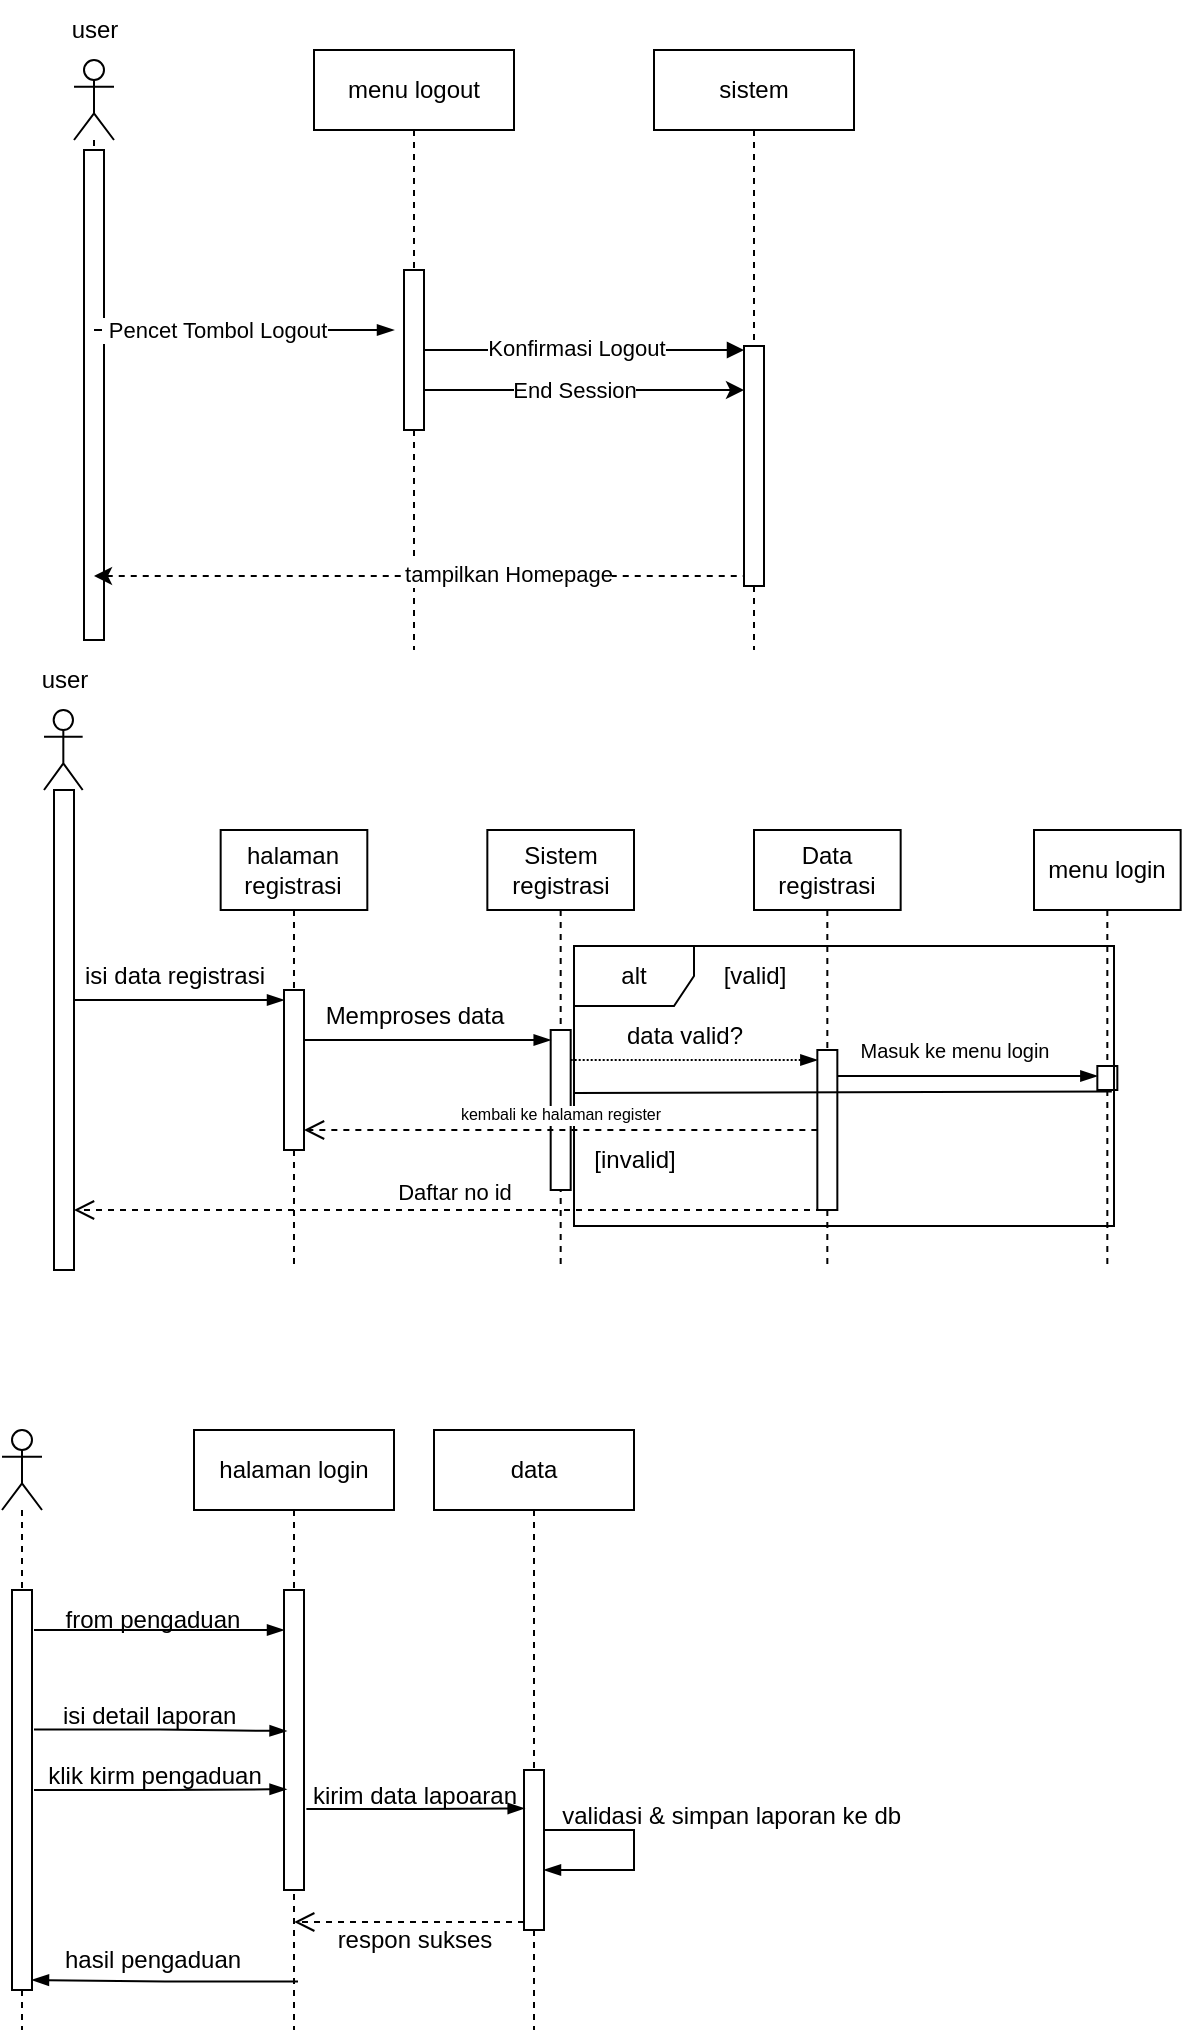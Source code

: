 <mxfile version="26.2.12">
  <diagram name="Page-1" id="U9-0akWybz56ttBG2wff">
    <mxGraphModel dx="531" dy="356" grid="1" gridSize="10" guides="1" tooltips="1" connect="1" arrows="1" fold="1" page="1" pageScale="1" pageWidth="850" pageHeight="1100" math="0" shadow="0">
      <root>
        <mxCell id="0" />
        <mxCell id="1" parent="0" />
        <mxCell id="j_dmX1__D1lQJnwM8pwJ-1" value="" style="shape=umlLifeline;perimeter=lifelinePerimeter;whiteSpace=wrap;html=1;container=1;dropTarget=0;collapsible=0;recursiveResize=0;outlineConnect=0;portConstraint=eastwest;newEdgeStyle={&quot;curved&quot;:0,&quot;rounded&quot;:0};participant=umlActor;fillColor=none;" parent="1" vertex="1">
          <mxGeometry x="100" y="115" width="20" height="290" as="geometry" />
        </mxCell>
        <mxCell id="_eoJ_3WMGHXK9LRZyB8A-42" value="" style="html=1;points=[[0,0,0,0,5],[0,1,0,0,-5],[1,0,0,0,5],[1,1,0,0,-5]];perimeter=orthogonalPerimeter;outlineConnect=0;targetShapes=umlLifeline;portConstraint=eastwest;newEdgeStyle={&quot;curved&quot;:0,&quot;rounded&quot;:0};" vertex="1" parent="j_dmX1__D1lQJnwM8pwJ-1">
          <mxGeometry x="5" y="45" width="10" height="245" as="geometry" />
        </mxCell>
        <mxCell id="7VMv2R_LBHD5zUgFX3Mt-2" value="menu logout" style="shape=umlLifeline;perimeter=lifelinePerimeter;whiteSpace=wrap;html=1;container=1;dropTarget=0;collapsible=0;recursiveResize=0;outlineConnect=0;portConstraint=eastwest;newEdgeStyle={&quot;edgeStyle&quot;:&quot;elbowEdgeStyle&quot;,&quot;elbow&quot;:&quot;vertical&quot;,&quot;curved&quot;:0,&quot;rounded&quot;:0};fillColor=none;" parent="1" vertex="1">
          <mxGeometry x="220" y="110" width="100" height="300" as="geometry" />
        </mxCell>
        <mxCell id="7VMv2R_LBHD5zUgFX3Mt-5" value="" style="html=1;points=[[0,0,0,0,5],[0,1,0,0,-5],[1,0,0,0,5],[1,1,0,0,-5]];perimeter=orthogonalPerimeter;outlineConnect=0;targetShapes=umlLifeline;portConstraint=eastwest;newEdgeStyle={&quot;curved&quot;:0,&quot;rounded&quot;:0};fillColor=default;" parent="7VMv2R_LBHD5zUgFX3Mt-2" vertex="1">
          <mxGeometry x="45" y="110" width="10" height="80" as="geometry" />
        </mxCell>
        <mxCell id="7VMv2R_LBHD5zUgFX3Mt-3" value="sistem" style="shape=umlLifeline;perimeter=lifelinePerimeter;whiteSpace=wrap;html=1;container=1;dropTarget=0;collapsible=0;recursiveResize=0;outlineConnect=0;portConstraint=eastwest;newEdgeStyle={&quot;edgeStyle&quot;:&quot;elbowEdgeStyle&quot;,&quot;elbow&quot;:&quot;vertical&quot;,&quot;curved&quot;:0,&quot;rounded&quot;:0};fillColor=none;" parent="1" vertex="1">
          <mxGeometry x="390" y="110" width="100" height="300" as="geometry" />
        </mxCell>
        <mxCell id="7VMv2R_LBHD5zUgFX3Mt-9" value="" style="html=1;points=[[0,0,0,0,5],[0,1,0,0,-5],[1,0,0,0,5],[1,1,0,0,-5]];perimeter=orthogonalPerimeter;outlineConnect=0;targetShapes=umlLifeline;portConstraint=eastwest;newEdgeStyle={&quot;curved&quot;:0,&quot;rounded&quot;:0};fillColor=default;" parent="7VMv2R_LBHD5zUgFX3Mt-3" vertex="1">
          <mxGeometry x="45" y="148" width="10" height="120" as="geometry" />
        </mxCell>
        <mxCell id="7VMv2R_LBHD5zUgFX3Mt-10" value="" style="html=1;verticalAlign=bottom;endArrow=block;curved=0;rounded=0;" parent="1" source="7VMv2R_LBHD5zUgFX3Mt-5" target="7VMv2R_LBHD5zUgFX3Mt-9" edge="1">
          <mxGeometry x="-1" y="89" relative="1" as="geometry">
            <mxPoint x="370" y="285" as="sourcePoint" />
            <mxPoint x="-80" y="49" as="offset" />
          </mxGeometry>
        </mxCell>
        <mxCell id="_eoJ_3WMGHXK9LRZyB8A-6" value="Konfirmasi Logout" style="edgeLabel;html=1;align=center;verticalAlign=middle;resizable=0;points=[];" vertex="1" connectable="0" parent="7VMv2R_LBHD5zUgFX3Mt-10">
          <mxGeometry x="-0.051" y="1" relative="1" as="geometry">
            <mxPoint as="offset" />
          </mxGeometry>
        </mxCell>
        <mxCell id="7VMv2R_LBHD5zUgFX3Mt-12" value="" style="edgeStyle=elbowEdgeStyle;fontSize=12;html=1;endArrow=blockThin;endFill=1;rounded=0;" parent="1" edge="1">
          <mxGeometry width="160" relative="1" as="geometry">
            <mxPoint x="110" y="250" as="sourcePoint" />
            <mxPoint x="260" y="250" as="targetPoint" />
          </mxGeometry>
        </mxCell>
        <mxCell id="_eoJ_3WMGHXK9LRZyB8A-1" value="&amp;nbsp;Pencet Tombol Logout" style="edgeLabel;html=1;align=center;verticalAlign=middle;resizable=0;points=[];" vertex="1" connectable="0" parent="7VMv2R_LBHD5zUgFX3Mt-12">
          <mxGeometry x="-0.199" relative="1" as="geometry">
            <mxPoint as="offset" />
          </mxGeometry>
        </mxCell>
        <mxCell id="7VMv2R_LBHD5zUgFX3Mt-13" value="user" style="text;html=1;align=center;verticalAlign=middle;resizable=0;points=[];autosize=1;strokeColor=none;fillColor=none;" parent="1" vertex="1">
          <mxGeometry x="85" y="85" width="50" height="30" as="geometry" />
        </mxCell>
        <mxCell id="7VMv2R_LBHD5zUgFX3Mt-44" value="" style="shape=umlLifeline;perimeter=lifelinePerimeter;whiteSpace=wrap;html=1;container=1;dropTarget=0;collapsible=0;recursiveResize=0;outlineConnect=0;portConstraint=eastwest;newEdgeStyle={&quot;curved&quot;:0,&quot;rounded&quot;:0};participant=umlActor;fillColor=none;" parent="1" vertex="1">
          <mxGeometry x="64" y="800" width="20" height="300" as="geometry" />
        </mxCell>
        <mxCell id="7VMv2R_LBHD5zUgFX3Mt-46" value="" style="html=1;points=[[0,0,0,0,5],[0,1,0,0,-5],[1,0,0,0,5],[1,1,0,0,-5]];perimeter=orthogonalPerimeter;outlineConnect=0;targetShapes=umlLifeline;portConstraint=eastwest;newEdgeStyle={&quot;curved&quot;:0,&quot;rounded&quot;:0};" parent="7VMv2R_LBHD5zUgFX3Mt-44" vertex="1">
          <mxGeometry x="5" y="80" width="10" height="200" as="geometry" />
        </mxCell>
        <mxCell id="7VMv2R_LBHD5zUgFX3Mt-48" value="halaman login" style="shape=umlLifeline;perimeter=lifelinePerimeter;whiteSpace=wrap;html=1;container=1;dropTarget=0;collapsible=0;recursiveResize=0;outlineConnect=0;portConstraint=eastwest;newEdgeStyle={&quot;edgeStyle&quot;:&quot;elbowEdgeStyle&quot;,&quot;elbow&quot;:&quot;vertical&quot;,&quot;curved&quot;:0,&quot;rounded&quot;:0};fillColor=none;" parent="1" vertex="1">
          <mxGeometry x="160" y="800" width="100" height="300" as="geometry" />
        </mxCell>
        <mxCell id="7VMv2R_LBHD5zUgFX3Mt-50" value="" style="html=1;points=[[0,0,0,0,5],[0,1,0,0,-5],[1,0,0,0,5],[1,1,0,0,-5]];perimeter=orthogonalPerimeter;outlineConnect=0;targetShapes=umlLifeline;portConstraint=eastwest;newEdgeStyle={&quot;curved&quot;:0,&quot;rounded&quot;:0};" parent="7VMv2R_LBHD5zUgFX3Mt-48" vertex="1">
          <mxGeometry x="45" y="80" width="10" height="150" as="geometry" />
        </mxCell>
        <mxCell id="7VMv2R_LBHD5zUgFX3Mt-49" value="&amp;nbsp;data&amp;nbsp;" style="shape=umlLifeline;perimeter=lifelinePerimeter;whiteSpace=wrap;html=1;container=1;dropTarget=0;collapsible=0;recursiveResize=0;outlineConnect=0;portConstraint=eastwest;newEdgeStyle={&quot;edgeStyle&quot;:&quot;elbowEdgeStyle&quot;,&quot;elbow&quot;:&quot;vertical&quot;,&quot;curved&quot;:0,&quot;rounded&quot;:0};fillColor=none;" parent="1" vertex="1">
          <mxGeometry x="280" y="800" width="100" height="300" as="geometry" />
        </mxCell>
        <mxCell id="7VMv2R_LBHD5zUgFX3Mt-54" value="" style="html=1;points=[[0,0,0,0,5],[0,1,0,0,-5],[1,0,0,0,5],[1,1,0,0,-5]];perimeter=orthogonalPerimeter;outlineConnect=0;targetShapes=umlLifeline;portConstraint=eastwest;newEdgeStyle={&quot;curved&quot;:0,&quot;rounded&quot;:0};" parent="7VMv2R_LBHD5zUgFX3Mt-49" vertex="1">
          <mxGeometry x="45" y="170" width="10" height="80" as="geometry" />
        </mxCell>
        <mxCell id="7VMv2R_LBHD5zUgFX3Mt-56" value="" style="edgeStyle=elbowEdgeStyle;fontSize=12;html=1;endArrow=blockThin;endFill=1;rounded=0;" parent="7VMv2R_LBHD5zUgFX3Mt-49" source="7VMv2R_LBHD5zUgFX3Mt-54" target="7VMv2R_LBHD5zUgFX3Mt-54" edge="1">
          <mxGeometry width="160" relative="1" as="geometry">
            <mxPoint x="60" y="190" as="sourcePoint" />
            <mxPoint x="220" y="190" as="targetPoint" />
            <Array as="points">
              <mxPoint x="100" y="210" />
            </Array>
          </mxGeometry>
        </mxCell>
        <mxCell id="7VMv2R_LBHD5zUgFX3Mt-51" value="" style="edgeStyle=elbowEdgeStyle;fontSize=12;html=1;endArrow=blockThin;endFill=1;rounded=0;" parent="1" edge="1">
          <mxGeometry width="160" relative="1" as="geometry">
            <mxPoint x="80" y="900" as="sourcePoint" />
            <mxPoint x="205" y="900" as="targetPoint" />
          </mxGeometry>
        </mxCell>
        <mxCell id="7VMv2R_LBHD5zUgFX3Mt-52" value="" style="edgeStyle=elbowEdgeStyle;fontSize=12;html=1;endArrow=blockThin;endFill=1;rounded=0;entryX=0.127;entryY=0.47;entryDx=0;entryDy=0;entryPerimeter=0;" parent="1" target="7VMv2R_LBHD5zUgFX3Mt-50" edge="1">
          <mxGeometry width="160" relative="1" as="geometry">
            <mxPoint x="80" y="949.8" as="sourcePoint" />
            <mxPoint x="200" y="949.8" as="targetPoint" />
          </mxGeometry>
        </mxCell>
        <mxCell id="7VMv2R_LBHD5zUgFX3Mt-53" value="" style="edgeStyle=elbowEdgeStyle;fontSize=12;html=1;endArrow=blockThin;endFill=1;rounded=0;entryX=0.127;entryY=0.664;entryDx=0;entryDy=0;entryPerimeter=0;" parent="1" target="7VMv2R_LBHD5zUgFX3Mt-50" edge="1">
          <mxGeometry width="160" relative="1" as="geometry">
            <mxPoint x="80" y="980" as="sourcePoint" />
            <mxPoint x="200" y="980" as="targetPoint" />
          </mxGeometry>
        </mxCell>
        <mxCell id="7VMv2R_LBHD5zUgFX3Mt-55" value="" style="edgeStyle=elbowEdgeStyle;fontSize=12;html=1;endArrow=blockThin;endFill=1;rounded=0;exitX=1.119;exitY=0.73;exitDx=0;exitDy=0;exitPerimeter=0;entryX=0.032;entryY=0.24;entryDx=0;entryDy=0;entryPerimeter=0;" parent="1" source="7VMv2R_LBHD5zUgFX3Mt-50" target="7VMv2R_LBHD5zUgFX3Mt-54" edge="1">
          <mxGeometry width="160" relative="1" as="geometry">
            <mxPoint x="220" y="990" as="sourcePoint" />
            <mxPoint x="320" y="990" as="targetPoint" />
          </mxGeometry>
        </mxCell>
        <mxCell id="7VMv2R_LBHD5zUgFX3Mt-57" value="" style="html=1;verticalAlign=bottom;endArrow=open;dashed=1;endSize=8;curved=0;rounded=0;entryX=0.501;entryY=0.82;entryDx=0;entryDy=0;entryPerimeter=0;" parent="1" source="7VMv2R_LBHD5zUgFX3Mt-54" target="7VMv2R_LBHD5zUgFX3Mt-48" edge="1">
          <mxGeometry x="-0.008" relative="1" as="geometry">
            <mxPoint x="320" y="1040" as="sourcePoint" />
            <mxPoint x="240" y="1040" as="targetPoint" />
            <mxPoint as="offset" />
          </mxGeometry>
        </mxCell>
        <mxCell id="7VMv2R_LBHD5zUgFX3Mt-58" value="" style="edgeStyle=elbowEdgeStyle;fontSize=12;html=1;endArrow=blockThin;endFill=1;rounded=0;entryX=1;entryY=1;entryDx=0;entryDy=-5;entryPerimeter=0;exitX=0.52;exitY=0.919;exitDx=0;exitDy=0;exitPerimeter=0;" parent="1" source="7VMv2R_LBHD5zUgFX3Mt-48" target="7VMv2R_LBHD5zUgFX3Mt-46" edge="1">
          <mxGeometry width="160" relative="1" as="geometry">
            <mxPoint x="400" y="1000" as="sourcePoint" />
            <mxPoint x="560" y="1000" as="targetPoint" />
          </mxGeometry>
        </mxCell>
        <mxCell id="7VMv2R_LBHD5zUgFX3Mt-60" value="from pengaduan" style="text;html=1;align=center;verticalAlign=middle;resizable=0;points=[];autosize=1;strokeColor=none;fillColor=none;" parent="1" vertex="1">
          <mxGeometry x="84" y="880" width="110" height="30" as="geometry" />
        </mxCell>
        <mxCell id="7VMv2R_LBHD5zUgFX3Mt-61" value="isi detail laporan&amp;nbsp;" style="text;html=1;align=center;verticalAlign=middle;resizable=0;points=[];autosize=1;strokeColor=none;fillColor=none;" parent="1" vertex="1">
          <mxGeometry x="84" y="928" width="110" height="30" as="geometry" />
        </mxCell>
        <mxCell id="7VMv2R_LBHD5zUgFX3Mt-63" value="klik kirm pengaduan" style="text;html=1;align=center;verticalAlign=middle;resizable=0;points=[];autosize=1;strokeColor=none;fillColor=none;" parent="1" vertex="1">
          <mxGeometry x="75" y="958" width="130" height="30" as="geometry" />
        </mxCell>
        <mxCell id="7VMv2R_LBHD5zUgFX3Mt-64" value="kirim data lapoaran" style="text;html=1;align=center;verticalAlign=middle;resizable=0;points=[];autosize=1;strokeColor=none;fillColor=none;" parent="1" vertex="1">
          <mxGeometry x="205" y="968" width="130" height="30" as="geometry" />
        </mxCell>
        <mxCell id="7VMv2R_LBHD5zUgFX3Mt-66" value="validasi &amp;amp; simpan laporan ke db&amp;nbsp;" style="text;html=1;align=center;verticalAlign=middle;resizable=0;points=[];autosize=1;strokeColor=none;fillColor=none;" parent="1" vertex="1">
          <mxGeometry x="330" y="978" width="200" height="30" as="geometry" />
        </mxCell>
        <mxCell id="7VMv2R_LBHD5zUgFX3Mt-67" value="respon sukses" style="text;html=1;align=center;verticalAlign=middle;resizable=0;points=[];autosize=1;strokeColor=none;fillColor=none;" parent="1" vertex="1">
          <mxGeometry x="220" y="1040" width="100" height="30" as="geometry" />
        </mxCell>
        <mxCell id="7VMv2R_LBHD5zUgFX3Mt-68" value="hasil pengaduan" style="text;html=1;align=center;verticalAlign=middle;resizable=0;points=[];autosize=1;strokeColor=none;fillColor=none;" parent="1" vertex="1">
          <mxGeometry x="84" y="1050" width="110" height="30" as="geometry" />
        </mxCell>
        <mxCell id="_eoJ_3WMGHXK9LRZyB8A-7" value="" style="endArrow=classic;html=1;rounded=0;" edge="1" parent="1" source="7VMv2R_LBHD5zUgFX3Mt-5" target="7VMv2R_LBHD5zUgFX3Mt-9">
          <mxGeometry width="50" height="50" relative="1" as="geometry">
            <mxPoint x="270" y="280" as="sourcePoint" />
            <mxPoint x="410" y="280" as="targetPoint" />
            <Array as="points">
              <mxPoint x="345" y="280" />
            </Array>
          </mxGeometry>
        </mxCell>
        <mxCell id="_eoJ_3WMGHXK9LRZyB8A-8" value="End Session" style="edgeLabel;html=1;align=center;verticalAlign=middle;resizable=0;points=[];" vertex="1" connectable="0" parent="_eoJ_3WMGHXK9LRZyB8A-7">
          <mxGeometry x="-0.493" relative="1" as="geometry">
            <mxPoint x="34" as="offset" />
          </mxGeometry>
        </mxCell>
        <mxCell id="_eoJ_3WMGHXK9LRZyB8A-10" value="" style="endArrow=none;dashed=1;html=1;rounded=0;entryX=0;entryY=1;entryDx=0;entryDy=-5;entryPerimeter=0;startArrow=classic;startFill=1;" edge="1" parent="1" source="j_dmX1__D1lQJnwM8pwJ-1" target="7VMv2R_LBHD5zUgFX3Mt-9">
          <mxGeometry width="50" height="50" relative="1" as="geometry">
            <mxPoint x="107.469" y="390" as="sourcePoint" />
            <mxPoint x="432.54" y="390" as="targetPoint" />
          </mxGeometry>
        </mxCell>
        <mxCell id="_eoJ_3WMGHXK9LRZyB8A-11" value="tampilkan Homepage" style="edgeLabel;html=1;align=center;verticalAlign=middle;resizable=0;points=[];" vertex="1" connectable="0" parent="_eoJ_3WMGHXK9LRZyB8A-10">
          <mxGeometry x="0.273" y="1" relative="1" as="geometry">
            <mxPoint as="offset" />
          </mxGeometry>
        </mxCell>
        <mxCell id="_eoJ_3WMGHXK9LRZyB8A-14" value="halaman&lt;div&gt;registrasi&lt;/div&gt;" style="shape=umlLifeline;perimeter=lifelinePerimeter;whiteSpace=wrap;html=1;container=1;dropTarget=0;collapsible=0;recursiveResize=0;outlineConnect=0;portConstraint=eastwest;newEdgeStyle={&quot;edgeStyle&quot;:&quot;elbowEdgeStyle&quot;,&quot;elbow&quot;:&quot;vertical&quot;,&quot;curved&quot;:0,&quot;rounded&quot;:0};" vertex="1" parent="1">
          <mxGeometry x="173.33" y="500" width="73.33" height="220" as="geometry" />
        </mxCell>
        <mxCell id="_eoJ_3WMGHXK9LRZyB8A-23" value="" style="html=1;points=[[0,0,0,0,5],[0,1,0,0,-5],[1,0,0,0,5],[1,1,0,0,-5]];perimeter=orthogonalPerimeter;outlineConnect=0;targetShapes=umlLifeline;portConstraint=eastwest;newEdgeStyle={&quot;curved&quot;:0,&quot;rounded&quot;:0};" vertex="1" parent="_eoJ_3WMGHXK9LRZyB8A-14">
          <mxGeometry x="31.67" y="80" width="10" height="80" as="geometry" />
        </mxCell>
        <mxCell id="_eoJ_3WMGHXK9LRZyB8A-16" value="Sistem&lt;div&gt;registrasi&lt;/div&gt;" style="shape=umlLifeline;perimeter=lifelinePerimeter;whiteSpace=wrap;html=1;container=1;dropTarget=0;collapsible=0;recursiveResize=0;outlineConnect=0;portConstraint=eastwest;newEdgeStyle={&quot;edgeStyle&quot;:&quot;elbowEdgeStyle&quot;,&quot;elbow&quot;:&quot;vertical&quot;,&quot;curved&quot;:0,&quot;rounded&quot;:0};" vertex="1" parent="1">
          <mxGeometry x="306.67" y="500" width="73.33" height="220" as="geometry" />
        </mxCell>
        <mxCell id="_eoJ_3WMGHXK9LRZyB8A-26" value="" style="html=1;points=[[0,0,0,0,5],[0,1,0,0,-5],[1,0,0,0,5],[1,1,0,0,-5]];perimeter=orthogonalPerimeter;outlineConnect=0;targetShapes=umlLifeline;portConstraint=eastwest;newEdgeStyle={&quot;curved&quot;:0,&quot;rounded&quot;:0};" vertex="1" parent="_eoJ_3WMGHXK9LRZyB8A-16">
          <mxGeometry x="31.67" y="100" width="10" height="80" as="geometry" />
        </mxCell>
        <mxCell id="_eoJ_3WMGHXK9LRZyB8A-17" value="Data&lt;div&gt;registrasi&lt;/div&gt;" style="shape=umlLifeline;perimeter=lifelinePerimeter;whiteSpace=wrap;html=1;container=1;dropTarget=0;collapsible=0;recursiveResize=0;outlineConnect=0;portConstraint=eastwest;newEdgeStyle={&quot;edgeStyle&quot;:&quot;elbowEdgeStyle&quot;,&quot;elbow&quot;:&quot;vertical&quot;,&quot;curved&quot;:0,&quot;rounded&quot;:0};" vertex="1" parent="1">
          <mxGeometry x="440" y="500" width="73.33" height="220" as="geometry" />
        </mxCell>
        <mxCell id="_eoJ_3WMGHXK9LRZyB8A-30" value="" style="html=1;points=[[0,0,0,0,5],[0,1,0,0,-5],[1,0,0,0,5],[1,1,0,0,-5]];perimeter=orthogonalPerimeter;outlineConnect=0;targetShapes=umlLifeline;portConstraint=eastwest;newEdgeStyle={&quot;curved&quot;:0,&quot;rounded&quot;:0};" vertex="1" parent="_eoJ_3WMGHXK9LRZyB8A-17">
          <mxGeometry x="31.67" y="110" width="10" height="80" as="geometry" />
        </mxCell>
        <mxCell id="_eoJ_3WMGHXK9LRZyB8A-18" value="menu login" style="shape=umlLifeline;perimeter=lifelinePerimeter;whiteSpace=wrap;html=1;container=1;dropTarget=0;collapsible=0;recursiveResize=0;outlineConnect=0;portConstraint=eastwest;newEdgeStyle={&quot;edgeStyle&quot;:&quot;elbowEdgeStyle&quot;,&quot;elbow&quot;:&quot;vertical&quot;,&quot;curved&quot;:0,&quot;rounded&quot;:0};" vertex="1" parent="1">
          <mxGeometry x="580" y="500" width="73.33" height="220" as="geometry" />
        </mxCell>
        <mxCell id="_eoJ_3WMGHXK9LRZyB8A-32" value="" style="html=1;points=[[0,0,0,0,5],[0,1,0,0,-5],[1,0,0,0,5],[1,1,0,0,-5]];perimeter=orthogonalPerimeter;outlineConnect=0;targetShapes=umlLifeline;portConstraint=eastwest;newEdgeStyle={&quot;curved&quot;:0,&quot;rounded&quot;:0};" vertex="1" parent="_eoJ_3WMGHXK9LRZyB8A-18">
          <mxGeometry x="31.67" y="118" width="10" height="12" as="geometry" />
        </mxCell>
        <mxCell id="_eoJ_3WMGHXK9LRZyB8A-19" value="" style="shape=umlLifeline;perimeter=lifelinePerimeter;whiteSpace=wrap;html=1;container=1;dropTarget=0;collapsible=0;recursiveResize=0;outlineConnect=0;portConstraint=eastwest;newEdgeStyle={&quot;curved&quot;:0,&quot;rounded&quot;:0};participant=umlActor;size=40;" vertex="1" parent="1">
          <mxGeometry x="85" y="440" width="19.33" height="280" as="geometry" />
        </mxCell>
        <mxCell id="_eoJ_3WMGHXK9LRZyB8A-21" value="" style="html=1;points=[[0,0,0,0,5],[0,1,0,0,-5],[1,0,0,0,5],[1,1,0,0,-5]];perimeter=orthogonalPerimeter;outlineConnect=0;targetShapes=umlLifeline;portConstraint=eastwest;newEdgeStyle={&quot;curved&quot;:0,&quot;rounded&quot;:0};" vertex="1" parent="_eoJ_3WMGHXK9LRZyB8A-19">
          <mxGeometry x="5" y="40" width="10" height="240" as="geometry" />
        </mxCell>
        <mxCell id="_eoJ_3WMGHXK9LRZyB8A-20" value="user" style="text;html=1;align=center;verticalAlign=middle;resizable=0;points=[];autosize=1;strokeColor=none;fillColor=none;" vertex="1" parent="1">
          <mxGeometry x="70" y="410" width="50" height="30" as="geometry" />
        </mxCell>
        <mxCell id="_eoJ_3WMGHXK9LRZyB8A-24" value="" style="edgeStyle=elbowEdgeStyle;fontSize=12;html=1;endArrow=blockThin;endFill=1;rounded=0;entryX=0;entryY=0;entryDx=0;entryDy=5;entryPerimeter=0;" edge="1" parent="1" source="_eoJ_3WMGHXK9LRZyB8A-21" target="_eoJ_3WMGHXK9LRZyB8A-23">
          <mxGeometry width="160" relative="1" as="geometry">
            <mxPoint x="50" y="540" as="sourcePoint" />
            <mxPoint x="210" y="540" as="targetPoint" />
            <Array as="points">
              <mxPoint x="100" y="590" />
            </Array>
          </mxGeometry>
        </mxCell>
        <mxCell id="_eoJ_3WMGHXK9LRZyB8A-25" value="isi data registrasi" style="text;html=1;align=center;verticalAlign=middle;resizable=0;points=[];autosize=1;strokeColor=none;fillColor=none;" vertex="1" parent="1">
          <mxGeometry x="95" y="558" width="110" height="30" as="geometry" />
        </mxCell>
        <mxCell id="_eoJ_3WMGHXK9LRZyB8A-27" value="" style="edgeStyle=elbowEdgeStyle;fontSize=12;html=1;endArrow=blockThin;endFill=1;rounded=0;entryX=0;entryY=0;entryDx=0;entryDy=5;entryPerimeter=0;" edge="1" parent="1" source="_eoJ_3WMGHXK9LRZyB8A-23" target="_eoJ_3WMGHXK9LRZyB8A-26">
          <mxGeometry width="160" relative="1" as="geometry">
            <mxPoint x="150" y="610" as="sourcePoint" />
            <mxPoint x="310" y="610" as="targetPoint" />
            <Array as="points">
              <mxPoint x="210" y="620" />
            </Array>
          </mxGeometry>
        </mxCell>
        <mxCell id="_eoJ_3WMGHXK9LRZyB8A-28" value="Memproses data" style="text;html=1;align=center;verticalAlign=middle;resizable=0;points=[];autosize=1;strokeColor=none;fillColor=none;" vertex="1" parent="1">
          <mxGeometry x="215" y="578" width="110" height="30" as="geometry" />
        </mxCell>
        <mxCell id="_eoJ_3WMGHXK9LRZyB8A-29" value="" style="edgeStyle=elbowEdgeStyle;fontSize=12;html=1;endArrow=blockThin;endFill=1;rounded=0;entryX=0;entryY=0;entryDx=0;entryDy=5;entryPerimeter=0;dashed=1;dashPattern=1 1;" edge="1" parent="1" source="_eoJ_3WMGHXK9LRZyB8A-26" target="_eoJ_3WMGHXK9LRZyB8A-30">
          <mxGeometry width="160" relative="1" as="geometry">
            <mxPoint x="360" y="620" as="sourcePoint" />
            <mxPoint x="520" y="620" as="targetPoint" />
            <Array as="points">
              <mxPoint x="343" y="630" />
            </Array>
          </mxGeometry>
        </mxCell>
        <mxCell id="_eoJ_3WMGHXK9LRZyB8A-31" value="data valid?" style="text;html=1;align=center;verticalAlign=middle;resizable=0;points=[];autosize=1;strokeColor=none;fillColor=none;" vertex="1" parent="1">
          <mxGeometry x="365" y="588" width="80" height="30" as="geometry" />
        </mxCell>
        <mxCell id="_eoJ_3WMGHXK9LRZyB8A-33" value="" style="edgeStyle=elbowEdgeStyle;fontSize=12;html=1;endArrow=blockThin;endFill=1;rounded=0;entryX=0;entryY=0;entryDx=0;entryDy=5;entryPerimeter=0;" edge="1" parent="1" source="_eoJ_3WMGHXK9LRZyB8A-30" target="_eoJ_3WMGHXK9LRZyB8A-32">
          <mxGeometry width="160" relative="1" as="geometry">
            <mxPoint x="450" y="610" as="sourcePoint" />
            <mxPoint x="610" y="610" as="targetPoint" />
            <Array as="points">
              <mxPoint x="480" y="640" />
            </Array>
          </mxGeometry>
        </mxCell>
        <mxCell id="_eoJ_3WMGHXK9LRZyB8A-34" value="Masuk ke menu login" style="text;html=1;align=center;verticalAlign=middle;resizable=0;points=[];autosize=1;strokeColor=none;fillColor=none;fontSize=10;" vertex="1" parent="1">
          <mxGeometry x="480" y="595" width="120" height="30" as="geometry" />
        </mxCell>
        <mxCell id="_eoJ_3WMGHXK9LRZyB8A-35" value="Daftar no id" style="html=1;verticalAlign=bottom;endArrow=open;dashed=1;endSize=8;curved=0;rounded=0;" edge="1" parent="1" target="_eoJ_3WMGHXK9LRZyB8A-21">
          <mxGeometry relative="1" as="geometry">
            <mxPoint x="480" y="690" as="sourcePoint" />
            <mxPoint x="400" y="690" as="targetPoint" />
          </mxGeometry>
        </mxCell>
        <mxCell id="_eoJ_3WMGHXK9LRZyB8A-36" value="alt" style="shape=umlFrame;whiteSpace=wrap;html=1;pointerEvents=0;" vertex="1" parent="1">
          <mxGeometry x="350" y="558" width="270" height="140" as="geometry" />
        </mxCell>
        <mxCell id="_eoJ_3WMGHXK9LRZyB8A-37" value="" style="endArrow=none;html=1;rounded=0;entryX=0.996;entryY=0.52;entryDx=0;entryDy=0;entryPerimeter=0;exitX=-0.001;exitY=0.525;exitDx=0;exitDy=0;exitPerimeter=0;" edge="1" parent="1" source="_eoJ_3WMGHXK9LRZyB8A-36" target="_eoJ_3WMGHXK9LRZyB8A-36">
          <mxGeometry width="50" height="50" relative="1" as="geometry">
            <mxPoint x="360" y="710" as="sourcePoint" />
            <mxPoint x="410" y="660" as="targetPoint" />
          </mxGeometry>
        </mxCell>
        <mxCell id="_eoJ_3WMGHXK9LRZyB8A-38" value="[valid]" style="text;html=1;align=center;verticalAlign=middle;resizable=0;points=[];autosize=1;fontColor=light-dark(#000000, #214210);" vertex="1" parent="1">
          <mxGeometry x="415" y="558" width="50" height="30" as="geometry" />
        </mxCell>
        <mxCell id="_eoJ_3WMGHXK9LRZyB8A-39" value="[invalid]" style="text;html=1;align=center;verticalAlign=middle;resizable=0;points=[];autosize=1;fontColor=light-dark(#000000, #214210);" vertex="1" parent="1">
          <mxGeometry x="350" y="650" width="60" height="30" as="geometry" />
        </mxCell>
        <mxCell id="_eoJ_3WMGHXK9LRZyB8A-41" value="kembali ke halaman register" style="html=1;verticalAlign=bottom;endArrow=open;dashed=1;endSize=8;curved=0;rounded=0;fontSize=8;" edge="1" parent="1" source="_eoJ_3WMGHXK9LRZyB8A-30" target="_eoJ_3WMGHXK9LRZyB8A-23">
          <mxGeometry relative="1" as="geometry">
            <mxPoint x="440" y="660" as="sourcePoint" />
            <mxPoint x="360" y="660" as="targetPoint" />
          </mxGeometry>
        </mxCell>
      </root>
    </mxGraphModel>
  </diagram>
</mxfile>
